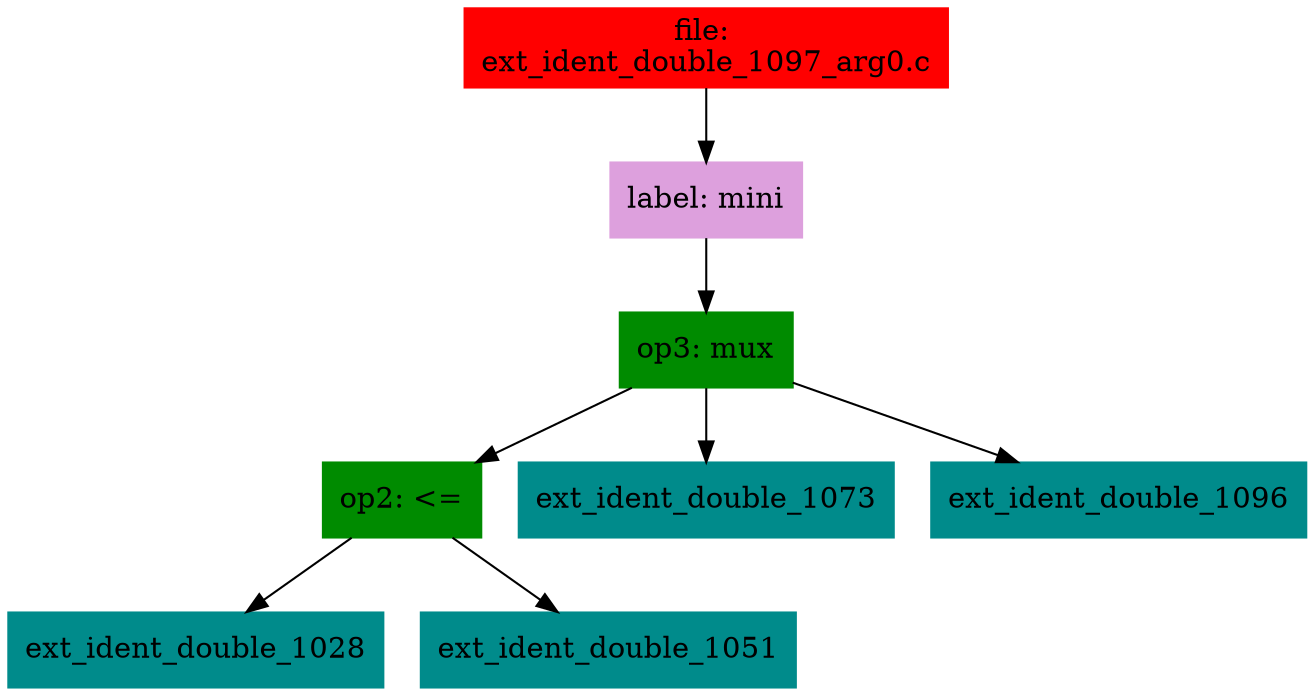 digraph G {
node [shape=box]

0 [label="file: 
ext_ident_double_1097_arg0.c",color=red, style=filled]
1 [label="label: mini",color=plum, style=filled]
0 -> 1
2 [label="op3: mux",color=green4, style=filled]
1 -> 2
3 [label="op2: <=",color=green4, style=filled]
2 -> 3
4 [label="ext_ident_double_1028",color=cyan4, style=filled]
3 -> 4
648 [label="ext_ident_double_1051",color=cyan4, style=filled]
3 -> 648
1307 [label="ext_ident_double_1073",color=cyan4, style=filled]
2 -> 1307
1951 [label="ext_ident_double_1096",color=cyan4, style=filled]
2 -> 1951


}

